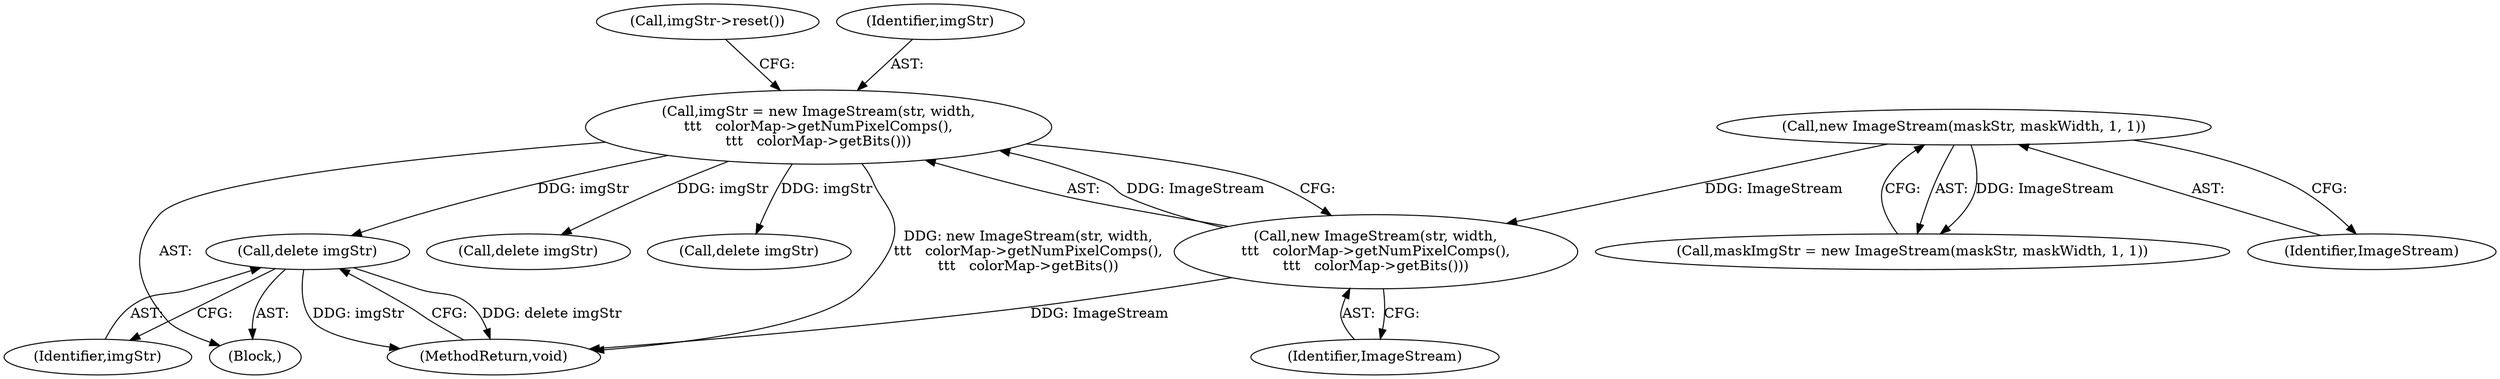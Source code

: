 digraph "0_poppler_7b2d314a61fd0e12f47c62996cb49ec0d1ba747a_2@API" {
"1000361" [label="(Call,delete imgStr)"];
"1000225" [label="(Call,imgStr = new ImageStream(str, width,\n\t\t\t   colorMap->getNumPixelComps(),\n\t\t\t   colorMap->getBits()))"];
"1000227" [label="(Call,new ImageStream(str, width,\n\t\t\t   colorMap->getNumPixelComps(),\n\t\t\t   colorMap->getBits()))"];
"1000120" [label="(Call,new ImageStream(maskStr, maskWidth, 1, 1))"];
"1000229" [label="(Call,imgStr->reset())"];
"1000226" [label="(Identifier,imgStr)"];
"1000286" [label="(Call,delete imgStr)"];
"1000228" [label="(Identifier,ImageStream)"];
"1000363" [label="(MethodReturn,void)"];
"1000302" [label="(Call,delete imgStr)"];
"1000121" [label="(Identifier,ImageStream)"];
"1000225" [label="(Call,imgStr = new ImageStream(str, width,\n\t\t\t   colorMap->getNumPixelComps(),\n\t\t\t   colorMap->getBits()))"];
"1000361" [label="(Call,delete imgStr)"];
"1000118" [label="(Call,maskImgStr = new ImageStream(maskStr, maskWidth, 1, 1))"];
"1000116" [label="(Block,)"];
"1000227" [label="(Call,new ImageStream(str, width,\n\t\t\t   colorMap->getNumPixelComps(),\n\t\t\t   colorMap->getBits()))"];
"1000362" [label="(Identifier,imgStr)"];
"1000120" [label="(Call,new ImageStream(maskStr, maskWidth, 1, 1))"];
"1000361" -> "1000116"  [label="AST: "];
"1000361" -> "1000362"  [label="CFG: "];
"1000362" -> "1000361"  [label="AST: "];
"1000363" -> "1000361"  [label="CFG: "];
"1000361" -> "1000363"  [label="DDG: delete imgStr"];
"1000361" -> "1000363"  [label="DDG: imgStr"];
"1000225" -> "1000361"  [label="DDG: imgStr"];
"1000225" -> "1000116"  [label="AST: "];
"1000225" -> "1000227"  [label="CFG: "];
"1000226" -> "1000225"  [label="AST: "];
"1000227" -> "1000225"  [label="AST: "];
"1000229" -> "1000225"  [label="CFG: "];
"1000225" -> "1000363"  [label="DDG: new ImageStream(str, width,\n\t\t\t   colorMap->getNumPixelComps(),\n\t\t\t   colorMap->getBits())"];
"1000227" -> "1000225"  [label="DDG: ImageStream"];
"1000225" -> "1000286"  [label="DDG: imgStr"];
"1000225" -> "1000302"  [label="DDG: imgStr"];
"1000227" -> "1000228"  [label="CFG: "];
"1000228" -> "1000227"  [label="AST: "];
"1000227" -> "1000363"  [label="DDG: ImageStream"];
"1000120" -> "1000227"  [label="DDG: ImageStream"];
"1000120" -> "1000118"  [label="AST: "];
"1000120" -> "1000121"  [label="CFG: "];
"1000121" -> "1000120"  [label="AST: "];
"1000118" -> "1000120"  [label="CFG: "];
"1000120" -> "1000118"  [label="DDG: ImageStream"];
}
